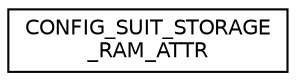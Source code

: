 digraph "Graphical Class Hierarchy"
{
 // LATEX_PDF_SIZE
  edge [fontname="Helvetica",fontsize="10",labelfontname="Helvetica",labelfontsize="10"];
  node [fontname="Helvetica",fontsize="10",shape=record];
  rankdir="LR";
  Node0 [label="CONFIG_SUIT_STORAGE\l_RAM_ATTR",height=0.2,width=0.4,color="black", fillcolor="white", style="filled",URL="$structCONFIG__SUIT__STORAGE__RAM__ATTR.html",tooltip="memory storage state"];
}
